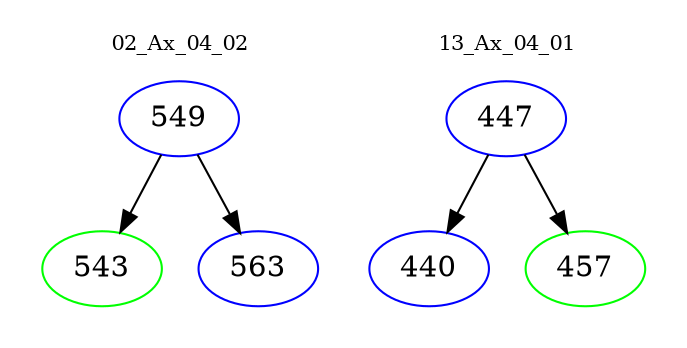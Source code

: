 digraph{
subgraph cluster_0 {
color = white
label = "02_Ax_04_02";
fontsize=10;
T0_549 [label="549", color="blue"]
T0_549 -> T0_543 [color="black"]
T0_543 [label="543", color="green"]
T0_549 -> T0_563 [color="black"]
T0_563 [label="563", color="blue"]
}
subgraph cluster_1 {
color = white
label = "13_Ax_04_01";
fontsize=10;
T1_447 [label="447", color="blue"]
T1_447 -> T1_440 [color="black"]
T1_440 [label="440", color="blue"]
T1_447 -> T1_457 [color="black"]
T1_457 [label="457", color="green"]
}
}
